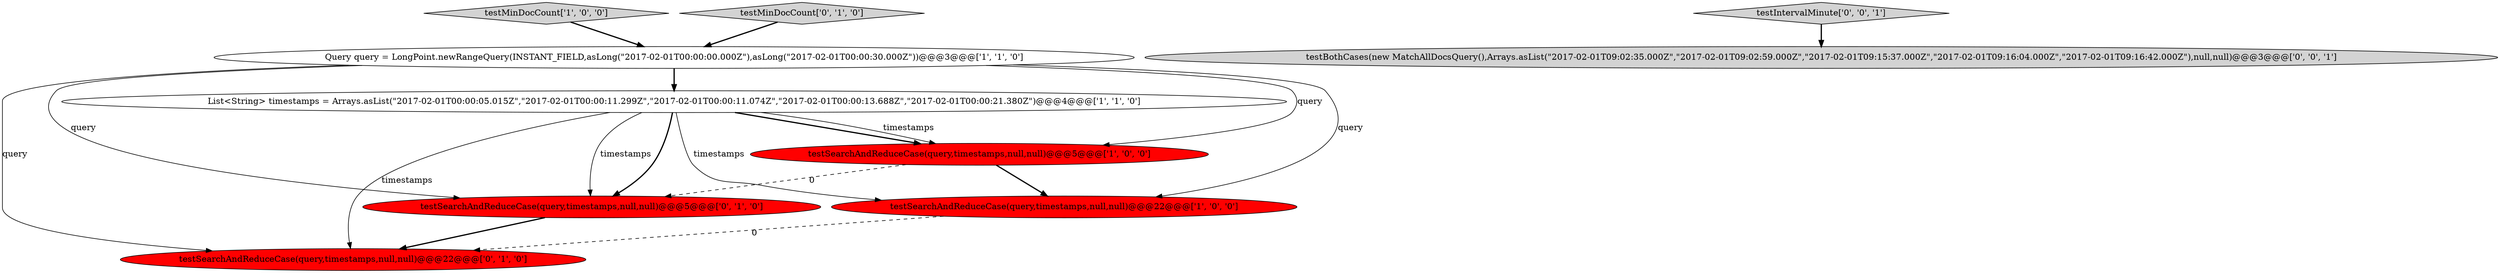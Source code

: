 digraph {
4 [style = filled, label = "testMinDocCount['1', '0', '0']", fillcolor = lightgray, shape = diamond image = "AAA0AAABBB1BBB"];
7 [style = filled, label = "testSearchAndReduceCase(query,timestamps,null,null)@@@22@@@['0', '1', '0']", fillcolor = red, shape = ellipse image = "AAA1AAABBB2BBB"];
1 [style = filled, label = "Query query = LongPoint.newRangeQuery(INSTANT_FIELD,asLong(\"2017-02-01T00:00:00.000Z\"),asLong(\"2017-02-01T00:00:30.000Z\"))@@@3@@@['1', '1', '0']", fillcolor = white, shape = ellipse image = "AAA0AAABBB1BBB"];
2 [style = filled, label = "List<String> timestamps = Arrays.asList(\"2017-02-01T00:00:05.015Z\",\"2017-02-01T00:00:11.299Z\",\"2017-02-01T00:00:11.074Z\",\"2017-02-01T00:00:13.688Z\",\"2017-02-01T00:00:21.380Z\")@@@4@@@['1', '1', '0']", fillcolor = white, shape = ellipse image = "AAA0AAABBB1BBB"];
0 [style = filled, label = "testSearchAndReduceCase(query,timestamps,null,null)@@@5@@@['1', '0', '0']", fillcolor = red, shape = ellipse image = "AAA1AAABBB1BBB"];
9 [style = filled, label = "testBothCases(new MatchAllDocsQuery(),Arrays.asList(\"2017-02-01T09:02:35.000Z\",\"2017-02-01T09:02:59.000Z\",\"2017-02-01T09:15:37.000Z\",\"2017-02-01T09:16:04.000Z\",\"2017-02-01T09:16:42.000Z\"),null,null)@@@3@@@['0', '0', '1']", fillcolor = lightgray, shape = ellipse image = "AAA0AAABBB3BBB"];
5 [style = filled, label = "testSearchAndReduceCase(query,timestamps,null,null)@@@5@@@['0', '1', '0']", fillcolor = red, shape = ellipse image = "AAA1AAABBB2BBB"];
3 [style = filled, label = "testSearchAndReduceCase(query,timestamps,null,null)@@@22@@@['1', '0', '0']", fillcolor = red, shape = ellipse image = "AAA1AAABBB1BBB"];
8 [style = filled, label = "testIntervalMinute['0', '0', '1']", fillcolor = lightgray, shape = diamond image = "AAA0AAABBB3BBB"];
6 [style = filled, label = "testMinDocCount['0', '1', '0']", fillcolor = lightgray, shape = diamond image = "AAA0AAABBB2BBB"];
0->3 [style = bold, label=""];
5->7 [style = bold, label=""];
6->1 [style = bold, label=""];
1->7 [style = solid, label="query"];
2->7 [style = solid, label="timestamps"];
4->1 [style = bold, label=""];
2->0 [style = bold, label=""];
1->2 [style = bold, label=""];
2->3 [style = solid, label="timestamps"];
2->5 [style = solid, label="timestamps"];
0->5 [style = dashed, label="0"];
3->7 [style = dashed, label="0"];
1->3 [style = solid, label="query"];
1->0 [style = solid, label="query"];
2->0 [style = solid, label="timestamps"];
2->5 [style = bold, label=""];
8->9 [style = bold, label=""];
1->5 [style = solid, label="query"];
}
